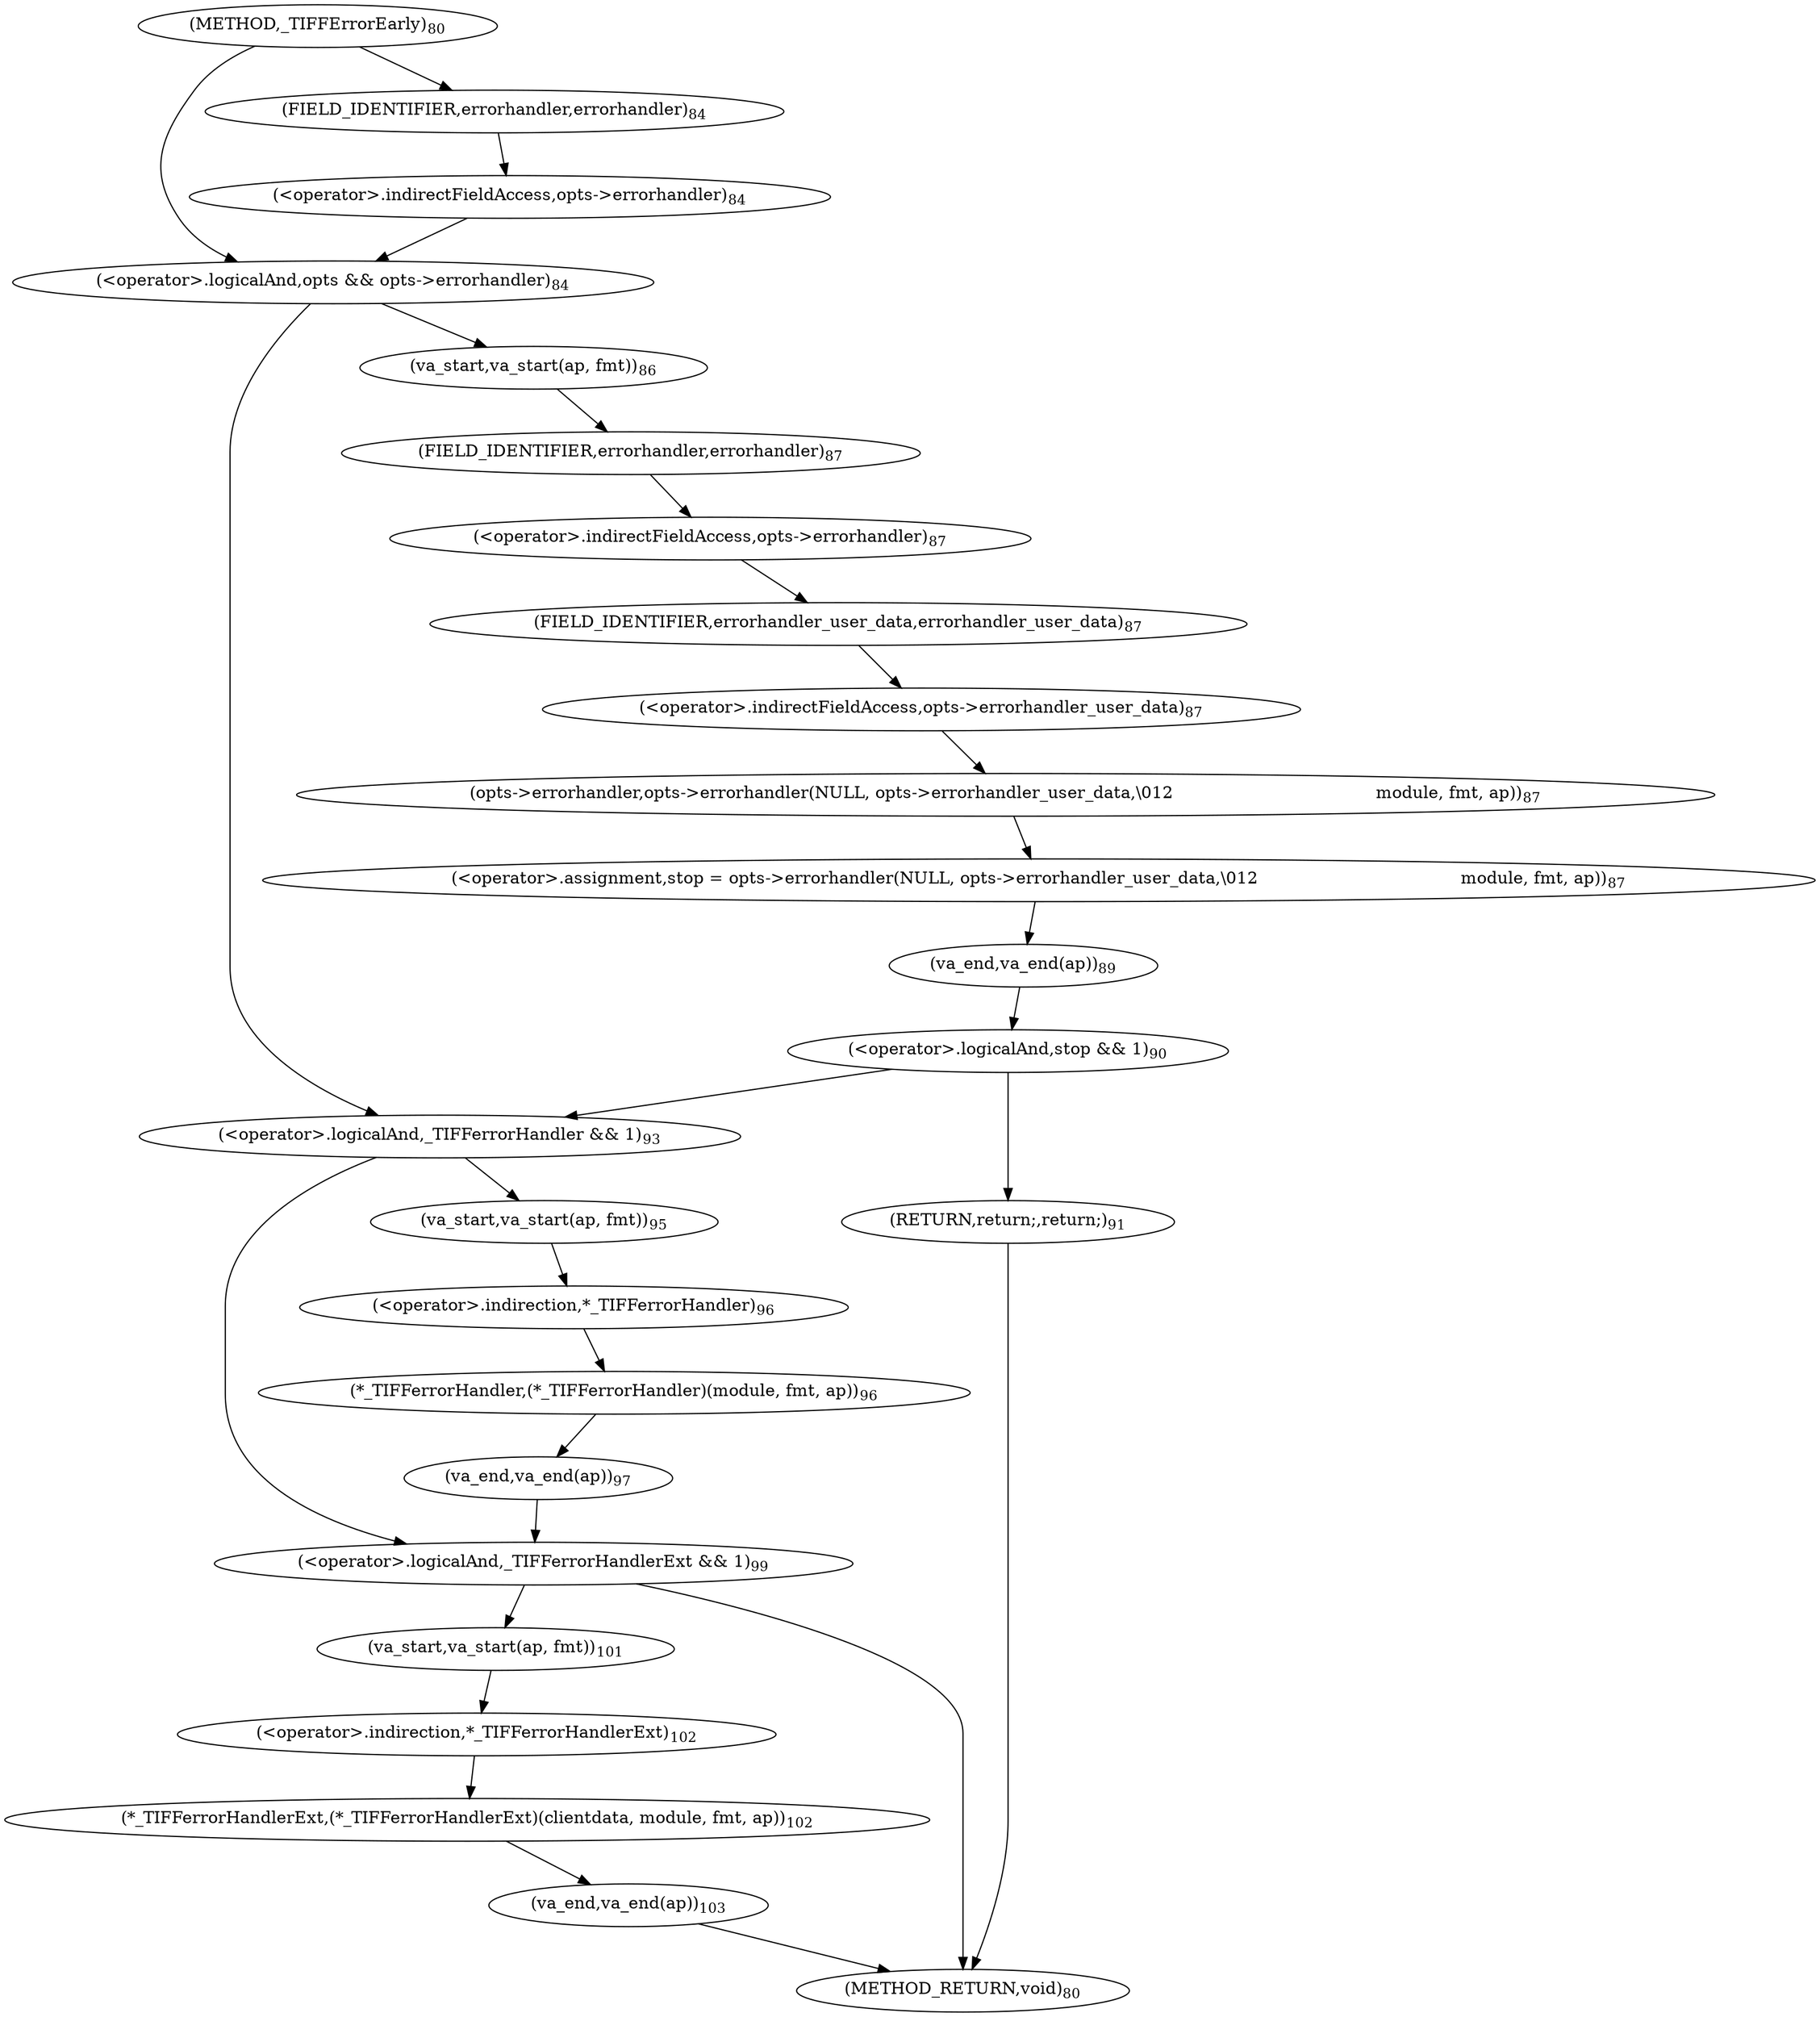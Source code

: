 digraph "_TIFFErrorEarly" {  
"10762" [label = <(&lt;operator&gt;.logicalAnd,opts &amp;&amp; opts-&gt;errorhandler)<SUB>84</SUB>> ]
"10794" [label = <(&lt;operator&gt;.logicalAnd,_TIFFerrorHandler &amp;&amp; 1)<SUB>93</SUB>> ]
"10810" [label = <(&lt;operator&gt;.logicalAnd,_TIFFerrorHandlerExt &amp;&amp; 1)<SUB>99</SUB>> ]
"10764" [label = <(&lt;operator&gt;.indirectFieldAccess,opts-&gt;errorhandler)<SUB>84</SUB>> ]
"10768" [label = <(va_start,va_start(ap, fmt))<SUB>86</SUB>> ]
"10772" [label = <(&lt;operator&gt;.assignment,stop = opts-&gt;errorhandler(NULL, opts-&gt;errorhandler_user_data,\012                                      module, fmt, ap))<SUB>87</SUB>> ]
"10785" [label = <(va_end,va_end(ap))<SUB>89</SUB>> ]
"10798" [label = <(va_start,va_start(ap, fmt))<SUB>95</SUB>> ]
"10801" [label = <(*_TIFFerrorHandler,(*_TIFFerrorHandler)(module, fmt, ap))<SUB>96</SUB>> ]
"10807" [label = <(va_end,va_end(ap))<SUB>97</SUB>> ]
"10814" [label = <(va_start,va_start(ap, fmt))<SUB>101</SUB>> ]
"10817" [label = <(*_TIFFerrorHandlerExt,(*_TIFFerrorHandlerExt)(clientdata, module, fmt, ap))<SUB>102</SUB>> ]
"10824" [label = <(va_end,va_end(ap))<SUB>103</SUB>> ]
"10766" [label = <(FIELD_IDENTIFIER,errorhandler,errorhandler)<SUB>84</SUB>> ]
"10774" [label = <(opts-&gt;errorhandler,opts-&gt;errorhandler(NULL, opts-&gt;errorhandler_user_data,\012                                      module, fmt, ap))<SUB>87</SUB>> ]
"10788" [label = <(&lt;operator&gt;.logicalAnd,stop &amp;&amp; 1)<SUB>90</SUB>> ]
"10802" [label = <(&lt;operator&gt;.indirection,*_TIFFerrorHandler)<SUB>96</SUB>> ]
"10818" [label = <(&lt;operator&gt;.indirection,*_TIFFerrorHandlerExt)<SUB>102</SUB>> ]
"10775" [label = <(&lt;operator&gt;.indirectFieldAccess,opts-&gt;errorhandler)<SUB>87</SUB>> ]
"10779" [label = <(&lt;operator&gt;.indirectFieldAccess,opts-&gt;errorhandler_user_data)<SUB>87</SUB>> ]
"10792" [label = <(RETURN,return;,return;)<SUB>91</SUB>> ]
"10777" [label = <(FIELD_IDENTIFIER,errorhandler,errorhandler)<SUB>87</SUB>> ]
"10781" [label = <(FIELD_IDENTIFIER,errorhandler_user_data,errorhandler_user_data)<SUB>87</SUB>> ]
"10754" [label = <(METHOD,_TIFFErrorEarly)<SUB>80</SUB>> ]
"10826" [label = <(METHOD_RETURN,void)<SUB>80</SUB>> ]
  "10762" -> "10768" 
  "10762" -> "10794" 
  "10794" -> "10798" 
  "10794" -> "10810" 
  "10810" -> "10826" 
  "10810" -> "10814" 
  "10764" -> "10762" 
  "10768" -> "10777" 
  "10772" -> "10785" 
  "10785" -> "10788" 
  "10798" -> "10802" 
  "10801" -> "10807" 
  "10807" -> "10810" 
  "10814" -> "10818" 
  "10817" -> "10824" 
  "10824" -> "10826" 
  "10766" -> "10764" 
  "10774" -> "10772" 
  "10788" -> "10792" 
  "10788" -> "10794" 
  "10802" -> "10801" 
  "10818" -> "10817" 
  "10775" -> "10781" 
  "10779" -> "10774" 
  "10792" -> "10826" 
  "10777" -> "10775" 
  "10781" -> "10779" 
  "10754" -> "10762" 
  "10754" -> "10766" 
}
